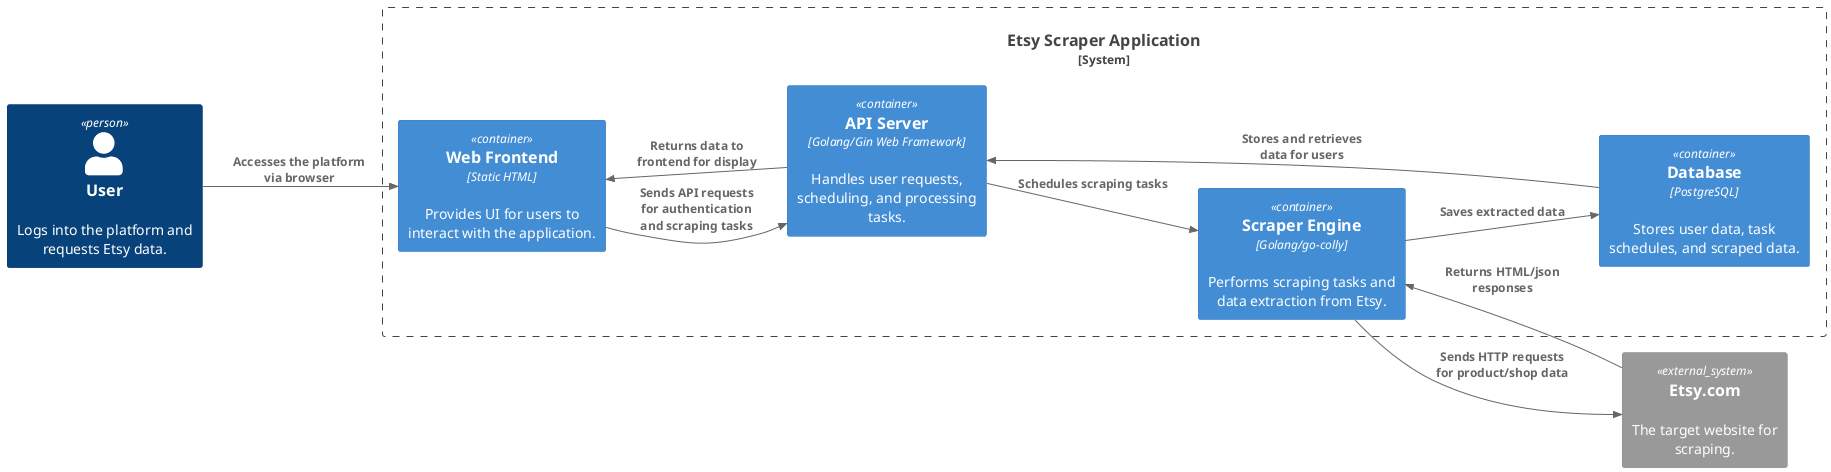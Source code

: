 @startuml Container Diagram
!include <C4/C4_Container>

Person(user, "User", "Logs into the platform and requests Etsy data.")
System_Boundary(etsyScraperApp, "Etsy Scraper Application") {
    Container(webFrontend, "Web Frontend", "Static HTML", "Provides UI for users to interact with the application.")
    Container(apiServer, "API Server", "Golang/Gin Web Framework", "Handles user requests, scheduling, and processing tasks.")
    Container(scraperEngine, "Scraper Engine", "Golang/go-colly", "Performs scraping tasks and data extraction from Etsy.")
    Container(database, "Database", "PostgreSQL", "Stores user data, task schedules, and scraped data.")
}

System_Ext(etsy, "Etsy.com", "The target website for scraping.")

left to right direction

Rel(user, webFrontend, "Accesses the platform\nvia browser")
Rel(webFrontend, apiServer, "Sends API requests\nfor authentication\nand scraping tasks")
Rel(apiServer, scraperEngine, "Schedules scraping tasks")
Rel(scraperEngine, etsy, "Sends HTTP requests\nfor product/shop data")
Rel(etsy, scraperEngine, "Returns HTML/json responses")
Rel(scraperEngine, database, "Saves extracted data")
Rel(database, apiServer, "Stores and retrieves\ndata for users")
Rel(apiServer, webFrontend, "Returns data to\nfrontend for display")

@enduml
